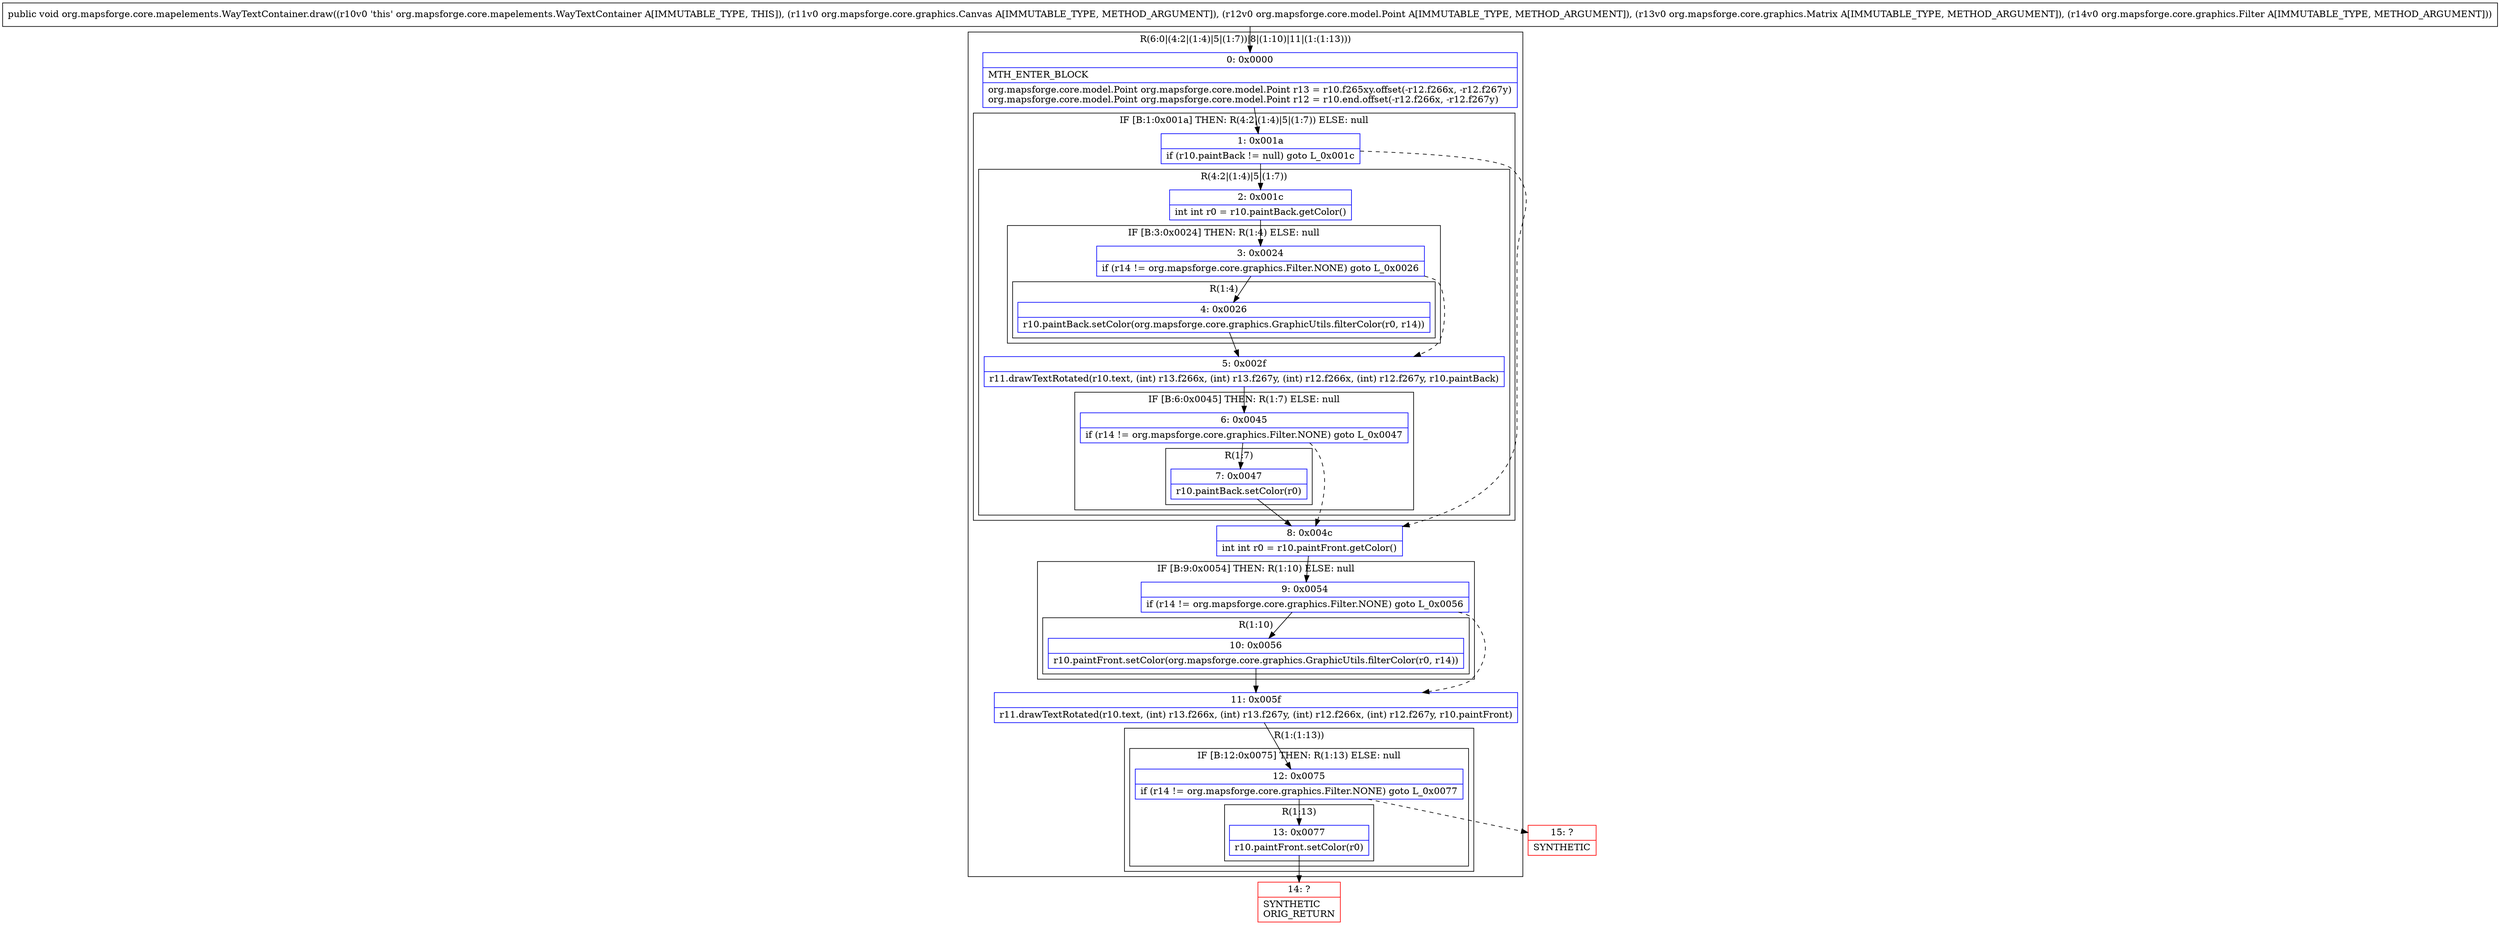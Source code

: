 digraph "CFG fororg.mapsforge.core.mapelements.WayTextContainer.draw(Lorg\/mapsforge\/core\/graphics\/Canvas;Lorg\/mapsforge\/core\/model\/Point;Lorg\/mapsforge\/core\/graphics\/Matrix;Lorg\/mapsforge\/core\/graphics\/Filter;)V" {
subgraph cluster_Region_1687716536 {
label = "R(6:0|(4:2|(1:4)|5|(1:7))|8|(1:10)|11|(1:(1:13)))";
node [shape=record,color=blue];
Node_0 [shape=record,label="{0\:\ 0x0000|MTH_ENTER_BLOCK\l|org.mapsforge.core.model.Point org.mapsforge.core.model.Point r13 = r10.f265xy.offset(\-r12.f266x, \-r12.f267y)\lorg.mapsforge.core.model.Point org.mapsforge.core.model.Point r12 = r10.end.offset(\-r12.f266x, \-r12.f267y)\l}"];
subgraph cluster_IfRegion_1011843708 {
label = "IF [B:1:0x001a] THEN: R(4:2|(1:4)|5|(1:7)) ELSE: null";
node [shape=record,color=blue];
Node_1 [shape=record,label="{1\:\ 0x001a|if (r10.paintBack != null) goto L_0x001c\l}"];
subgraph cluster_Region_1787561599 {
label = "R(4:2|(1:4)|5|(1:7))";
node [shape=record,color=blue];
Node_2 [shape=record,label="{2\:\ 0x001c|int int r0 = r10.paintBack.getColor()\l}"];
subgraph cluster_IfRegion_1341603919 {
label = "IF [B:3:0x0024] THEN: R(1:4) ELSE: null";
node [shape=record,color=blue];
Node_3 [shape=record,label="{3\:\ 0x0024|if (r14 != org.mapsforge.core.graphics.Filter.NONE) goto L_0x0026\l}"];
subgraph cluster_Region_882676482 {
label = "R(1:4)";
node [shape=record,color=blue];
Node_4 [shape=record,label="{4\:\ 0x0026|r10.paintBack.setColor(org.mapsforge.core.graphics.GraphicUtils.filterColor(r0, r14))\l}"];
}
}
Node_5 [shape=record,label="{5\:\ 0x002f|r11.drawTextRotated(r10.text, (int) r13.f266x, (int) r13.f267y, (int) r12.f266x, (int) r12.f267y, r10.paintBack)\l}"];
subgraph cluster_IfRegion_1091499080 {
label = "IF [B:6:0x0045] THEN: R(1:7) ELSE: null";
node [shape=record,color=blue];
Node_6 [shape=record,label="{6\:\ 0x0045|if (r14 != org.mapsforge.core.graphics.Filter.NONE) goto L_0x0047\l}"];
subgraph cluster_Region_1042924560 {
label = "R(1:7)";
node [shape=record,color=blue];
Node_7 [shape=record,label="{7\:\ 0x0047|r10.paintBack.setColor(r0)\l}"];
}
}
}
}
Node_8 [shape=record,label="{8\:\ 0x004c|int int r0 = r10.paintFront.getColor()\l}"];
subgraph cluster_IfRegion_997677537 {
label = "IF [B:9:0x0054] THEN: R(1:10) ELSE: null";
node [shape=record,color=blue];
Node_9 [shape=record,label="{9\:\ 0x0054|if (r14 != org.mapsforge.core.graphics.Filter.NONE) goto L_0x0056\l}"];
subgraph cluster_Region_1339981495 {
label = "R(1:10)";
node [shape=record,color=blue];
Node_10 [shape=record,label="{10\:\ 0x0056|r10.paintFront.setColor(org.mapsforge.core.graphics.GraphicUtils.filterColor(r0, r14))\l}"];
}
}
Node_11 [shape=record,label="{11\:\ 0x005f|r11.drawTextRotated(r10.text, (int) r13.f266x, (int) r13.f267y, (int) r12.f266x, (int) r12.f267y, r10.paintFront)\l}"];
subgraph cluster_Region_2079023249 {
label = "R(1:(1:13))";
node [shape=record,color=blue];
subgraph cluster_IfRegion_241939099 {
label = "IF [B:12:0x0075] THEN: R(1:13) ELSE: null";
node [shape=record,color=blue];
Node_12 [shape=record,label="{12\:\ 0x0075|if (r14 != org.mapsforge.core.graphics.Filter.NONE) goto L_0x0077\l}"];
subgraph cluster_Region_347168366 {
label = "R(1:13)";
node [shape=record,color=blue];
Node_13 [shape=record,label="{13\:\ 0x0077|r10.paintFront.setColor(r0)\l}"];
}
}
}
}
Node_14 [shape=record,color=red,label="{14\:\ ?|SYNTHETIC\lORIG_RETURN\l}"];
Node_15 [shape=record,color=red,label="{15\:\ ?|SYNTHETIC\l}"];
MethodNode[shape=record,label="{public void org.mapsforge.core.mapelements.WayTextContainer.draw((r10v0 'this' org.mapsforge.core.mapelements.WayTextContainer A[IMMUTABLE_TYPE, THIS]), (r11v0 org.mapsforge.core.graphics.Canvas A[IMMUTABLE_TYPE, METHOD_ARGUMENT]), (r12v0 org.mapsforge.core.model.Point A[IMMUTABLE_TYPE, METHOD_ARGUMENT]), (r13v0 org.mapsforge.core.graphics.Matrix A[IMMUTABLE_TYPE, METHOD_ARGUMENT]), (r14v0 org.mapsforge.core.graphics.Filter A[IMMUTABLE_TYPE, METHOD_ARGUMENT])) }"];
MethodNode -> Node_0;
Node_0 -> Node_1;
Node_1 -> Node_2;
Node_1 -> Node_8[style=dashed];
Node_2 -> Node_3;
Node_3 -> Node_4;
Node_3 -> Node_5[style=dashed];
Node_4 -> Node_5;
Node_5 -> Node_6;
Node_6 -> Node_7;
Node_6 -> Node_8[style=dashed];
Node_7 -> Node_8;
Node_8 -> Node_9;
Node_9 -> Node_10;
Node_9 -> Node_11[style=dashed];
Node_10 -> Node_11;
Node_11 -> Node_12;
Node_12 -> Node_13;
Node_12 -> Node_15[style=dashed];
Node_13 -> Node_14;
}

